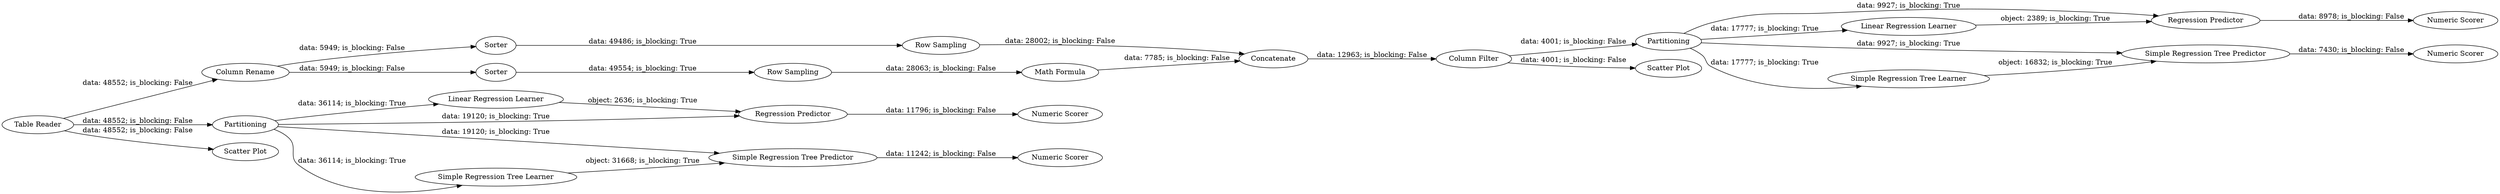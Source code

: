 digraph {
	"2026993246535786081_41" [label="Regression Predictor"]
	"2026993246535786081_50" [label="Regression Predictor"]
	"2026993246535786081_48" [label="Numeric Scorer"]
	"-4703187381109835487_31" [label=Sorter]
	"2026993246535786081_49" [label="Numeric Scorer"]
	"-4703187381109835487_35" [label="Math Formula"]
	"-4703187381109835487_53" [label="Column Filter"]
	"2026993246535786081_47" [label="Simple Regression Tree Learner"]
	"2026993246535786081_57" [label="Table Reader"]
	"2026993246535786081_43" [label="Simple Regression Tree Predictor"]
	"2026993246535786081_52" [label="Simple Regression Tree Predictor"]
	"2026993246535786081_45" [label="Numeric Scorer"]
	"-4703187381109835487_27" [label=Concatenate]
	"-4703187381109835487_30" [label=Sorter]
	"-4703187381109835487_32" [label="Row Sampling"]
	"-4703187381109835487_33" [label="Row Sampling"]
	"2026993246535786081_51" [label="Linear Regression Learner"]
	"2026993246535786081_44" [label="Numeric Scorer"]
	"2026993246535786081_46" [label=Partitioning]
	"-4703187381109835487_28" [label="Column Rename"]
	"2026993246535786081_39" [label=Partitioning]
	"2026993246535786081_40" [label="Linear Regression Learner"]
	"2026993246535786081_56" [label="Scatter Plot"]
	"2026993246535786081_42" [label="Simple Regression Tree Learner"]
	"2026993246535786081_38" [label="Scatter Plot"]
	"-4703187381109835487_32" -> "-4703187381109835487_35" [label="data: 28063; is_blocking: False"]
	"2026993246535786081_39" -> "2026993246535786081_41" [label="data: 19120; is_blocking: True"]
	"-4703187381109835487_27" -> "-4703187381109835487_53" [label="data: 12963; is_blocking: False"]
	"-4703187381109835487_53" -> "2026993246535786081_56" [label="data: 4001; is_blocking: False"]
	"-4703187381109835487_35" -> "-4703187381109835487_27" [label="data: 7785; is_blocking: False"]
	"2026993246535786081_46" -> "2026993246535786081_47" [label="data: 17777; is_blocking: True"]
	"-4703187381109835487_33" -> "-4703187381109835487_27" [label="data: 28002; is_blocking: False"]
	"2026993246535786081_46" -> "2026993246535786081_50" [label="data: 9927; is_blocking: True"]
	"-4703187381109835487_28" -> "-4703187381109835487_31" [label="data: 5949; is_blocking: False"]
	"2026993246535786081_39" -> "2026993246535786081_40" [label="data: 36114; is_blocking: True"]
	"2026993246535786081_52" -> "2026993246535786081_49" [label="data: 7430; is_blocking: False"]
	"2026993246535786081_51" -> "2026993246535786081_50" [label="object: 2389; is_blocking: True"]
	"-4703187381109835487_28" -> "-4703187381109835487_30" [label="data: 5949; is_blocking: False"]
	"2026993246535786081_46" -> "2026993246535786081_52" [label="data: 9927; is_blocking: True"]
	"2026993246535786081_46" -> "2026993246535786081_51" [label="data: 17777; is_blocking: True"]
	"2026993246535786081_57" -> "2026993246535786081_38" [label="data: 48552; is_blocking: False"]
	"2026993246535786081_42" -> "2026993246535786081_43" [label="object: 31668; is_blocking: True"]
	"2026993246535786081_57" -> "2026993246535786081_39" [label="data: 48552; is_blocking: False"]
	"2026993246535786081_40" -> "2026993246535786081_41" [label="object: 2636; is_blocking: True"]
	"-4703187381109835487_53" -> "2026993246535786081_46" [label="data: 4001; is_blocking: False"]
	"2026993246535786081_39" -> "2026993246535786081_43" [label="data: 19120; is_blocking: True"]
	"2026993246535786081_39" -> "2026993246535786081_42" [label="data: 36114; is_blocking: True"]
	"2026993246535786081_57" -> "-4703187381109835487_28" [label="data: 48552; is_blocking: False"]
	"-4703187381109835487_31" -> "-4703187381109835487_33" [label="data: 49486; is_blocking: True"]
	"2026993246535786081_43" -> "2026993246535786081_44" [label="data: 11242; is_blocking: False"]
	"2026993246535786081_50" -> "2026993246535786081_48" [label="data: 8978; is_blocking: False"]
	"2026993246535786081_47" -> "2026993246535786081_52" [label="object: 16832; is_blocking: True"]
	"-4703187381109835487_30" -> "-4703187381109835487_32" [label="data: 49554; is_blocking: True"]
	"2026993246535786081_41" -> "2026993246535786081_45" [label="data: 11796; is_blocking: False"]
	rankdir=LR
}
